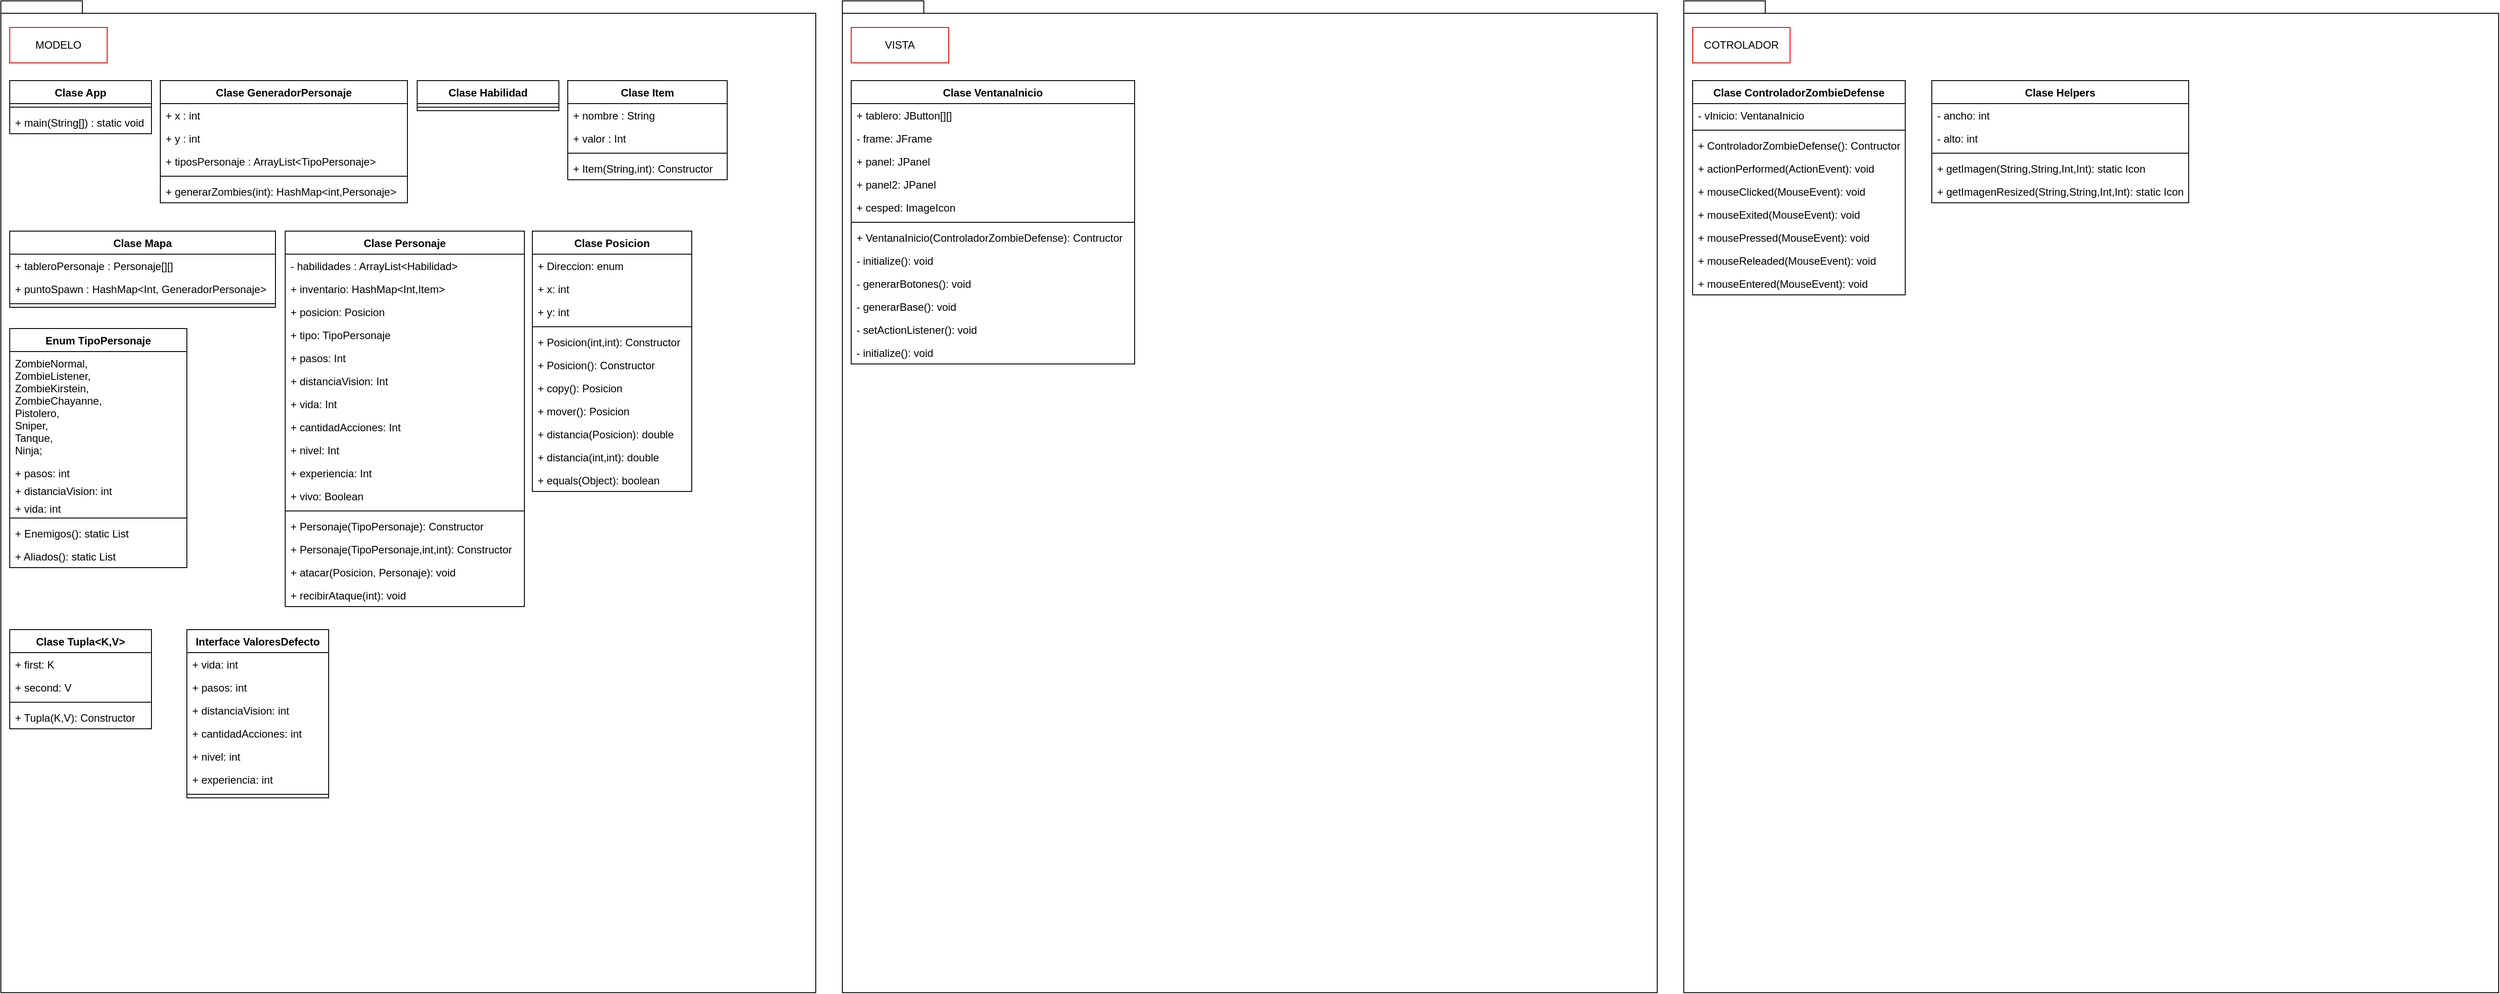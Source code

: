 <mxfile version="13.7.9" type="device"><diagram id="C5RBs43oDa-KdzZeNtuy" name="Page-1"><mxGraphModel dx="2866" dy="1700" grid="1" gridSize="10" guides="1" tooltips="1" connect="1" arrows="1" fold="1" page="1" pageScale="1" pageWidth="827" pageHeight="1169" math="0" shadow="0"><root><mxCell id="WIyWlLk6GJQsqaUBKTNV-0"/><mxCell id="WIyWlLk6GJQsqaUBKTNV-1" parent="WIyWlLk6GJQsqaUBKTNV-0"/><mxCell id="ptAUAmdKDsp45koizGKY-1" value="" style="shape=folder;fontStyle=1;spacingTop=10;tabWidth=40;tabHeight=14;tabPosition=left;html=1;" vertex="1" parent="WIyWlLk6GJQsqaUBKTNV-1"><mxGeometry x="1790" y="40" width="920" height="1120" as="geometry"/></mxCell><mxCell id="ptAUAmdKDsp45koizGKY-100" value="Clase VentanaInicio" style="swimlane;fontStyle=1;align=center;verticalAlign=top;childLayout=stackLayout;horizontal=1;startSize=26;horizontalStack=0;resizeParent=1;resizeParentMax=0;resizeLast=0;collapsible=1;marginBottom=0;" vertex="1" parent="WIyWlLk6GJQsqaUBKTNV-1"><mxGeometry x="1800" y="130" width="320" height="320" as="geometry"/></mxCell><mxCell id="ptAUAmdKDsp45koizGKY-101" value="+ tablero: JButton[][]" style="text;strokeColor=none;fillColor=none;align=left;verticalAlign=top;spacingLeft=4;spacingRight=4;overflow=hidden;rotatable=0;points=[[0,0.5],[1,0.5]];portConstraint=eastwest;" vertex="1" parent="ptAUAmdKDsp45koizGKY-100"><mxGeometry y="26" width="320" height="26" as="geometry"/></mxCell><mxCell id="ptAUAmdKDsp45koizGKY-104" value="- frame: JFrame" style="text;strokeColor=none;fillColor=none;align=left;verticalAlign=top;spacingLeft=4;spacingRight=4;overflow=hidden;rotatable=0;points=[[0,0.5],[1,0.5]];portConstraint=eastwest;" vertex="1" parent="ptAUAmdKDsp45koizGKY-100"><mxGeometry y="52" width="320" height="26" as="geometry"/></mxCell><mxCell id="ptAUAmdKDsp45koizGKY-105" value="+ panel: JPanel" style="text;strokeColor=none;fillColor=none;align=left;verticalAlign=top;spacingLeft=4;spacingRight=4;overflow=hidden;rotatable=0;points=[[0,0.5],[1,0.5]];portConstraint=eastwest;" vertex="1" parent="ptAUAmdKDsp45koizGKY-100"><mxGeometry y="78" width="320" height="26" as="geometry"/></mxCell><mxCell id="ptAUAmdKDsp45koizGKY-107" value="+ panel2: JPanel" style="text;strokeColor=none;fillColor=none;align=left;verticalAlign=top;spacingLeft=4;spacingRight=4;overflow=hidden;rotatable=0;points=[[0,0.5],[1,0.5]];portConstraint=eastwest;" vertex="1" parent="ptAUAmdKDsp45koizGKY-100"><mxGeometry y="104" width="320" height="26" as="geometry"/></mxCell><mxCell id="ptAUAmdKDsp45koizGKY-106" value="+ cesped: ImageIcon" style="text;strokeColor=none;fillColor=none;align=left;verticalAlign=top;spacingLeft=4;spacingRight=4;overflow=hidden;rotatable=0;points=[[0,0.5],[1,0.5]];portConstraint=eastwest;" vertex="1" parent="ptAUAmdKDsp45koizGKY-100"><mxGeometry y="130" width="320" height="26" as="geometry"/></mxCell><mxCell id="ptAUAmdKDsp45koizGKY-102" value="" style="line;strokeWidth=1;fillColor=none;align=left;verticalAlign=middle;spacingTop=-1;spacingLeft=3;spacingRight=3;rotatable=0;labelPosition=right;points=[];portConstraint=eastwest;" vertex="1" parent="ptAUAmdKDsp45koizGKY-100"><mxGeometry y="156" width="320" height="8" as="geometry"/></mxCell><mxCell id="ptAUAmdKDsp45koizGKY-103" value="+ VentanaInicio(ControladorZombieDefense): Contructor" style="text;strokeColor=none;fillColor=none;align=left;verticalAlign=top;spacingLeft=4;spacingRight=4;overflow=hidden;rotatable=0;points=[[0,0.5],[1,0.5]];portConstraint=eastwest;" vertex="1" parent="ptAUAmdKDsp45koizGKY-100"><mxGeometry y="164" width="320" height="26" as="geometry"/></mxCell><mxCell id="ptAUAmdKDsp45koizGKY-108" value="- initialize(): void" style="text;strokeColor=none;fillColor=none;align=left;verticalAlign=top;spacingLeft=4;spacingRight=4;overflow=hidden;rotatable=0;points=[[0,0.5],[1,0.5]];portConstraint=eastwest;" vertex="1" parent="ptAUAmdKDsp45koizGKY-100"><mxGeometry y="190" width="320" height="26" as="geometry"/></mxCell><mxCell id="ptAUAmdKDsp45koizGKY-109" value="- generarBotones(): void" style="text;strokeColor=none;fillColor=none;align=left;verticalAlign=top;spacingLeft=4;spacingRight=4;overflow=hidden;rotatable=0;points=[[0,0.5],[1,0.5]];portConstraint=eastwest;" vertex="1" parent="ptAUAmdKDsp45koizGKY-100"><mxGeometry y="216" width="320" height="26" as="geometry"/></mxCell><mxCell id="ptAUAmdKDsp45koizGKY-111" value="- generarBase(): void" style="text;strokeColor=none;fillColor=none;align=left;verticalAlign=top;spacingLeft=4;spacingRight=4;overflow=hidden;rotatable=0;points=[[0,0.5],[1,0.5]];portConstraint=eastwest;" vertex="1" parent="ptAUAmdKDsp45koizGKY-100"><mxGeometry y="242" width="320" height="26" as="geometry"/></mxCell><mxCell id="ptAUAmdKDsp45koizGKY-112" value="- setActionListener(): void" style="text;strokeColor=none;fillColor=none;align=left;verticalAlign=top;spacingLeft=4;spacingRight=4;overflow=hidden;rotatable=0;points=[[0,0.5],[1,0.5]];portConstraint=eastwest;" vertex="1" parent="ptAUAmdKDsp45koizGKY-100"><mxGeometry y="268" width="320" height="26" as="geometry"/></mxCell><mxCell id="ptAUAmdKDsp45koizGKY-110" value="- initialize(): void" style="text;strokeColor=none;fillColor=none;align=left;verticalAlign=top;spacingLeft=4;spacingRight=4;overflow=hidden;rotatable=0;points=[[0,0.5],[1,0.5]];portConstraint=eastwest;" vertex="1" parent="ptAUAmdKDsp45koizGKY-100"><mxGeometry y="294" width="320" height="26" as="geometry"/></mxCell><mxCell id="ptAUAmdKDsp45koizGKY-2" value="" style="shape=folder;fontStyle=1;spacingTop=10;tabWidth=40;tabHeight=14;tabPosition=left;html=1;" vertex="1" parent="WIyWlLk6GJQsqaUBKTNV-1"><mxGeometry x="2740" y="40" width="920" height="1120" as="geometry"/></mxCell><mxCell id="ptAUAmdKDsp45koizGKY-0" value="" style="shape=folder;fontStyle=1;spacingTop=10;tabWidth=40;tabHeight=14;tabPosition=left;html=1;" vertex="1" parent="WIyWlLk6GJQsqaUBKTNV-1"><mxGeometry x="840" y="40" width="920" height="1120" as="geometry"/></mxCell><mxCell id="ptAUAmdKDsp45koizGKY-3" value="MODELO" style="text;html=1;strokeColor=RED;fillColor=none;align=center;verticalAlign=middle;whiteSpace=wrap;rounded=0;" vertex="1" parent="WIyWlLk6GJQsqaUBKTNV-1"><mxGeometry x="850" y="70" width="110" height="40" as="geometry"/></mxCell><mxCell id="ptAUAmdKDsp45koizGKY-4" value="VISTA" style="text;html=1;strokeColor=RED;fillColor=none;align=center;verticalAlign=middle;whiteSpace=wrap;rounded=0;" vertex="1" parent="WIyWlLk6GJQsqaUBKTNV-1"><mxGeometry x="1800" y="70" width="110" height="40" as="geometry"/></mxCell><mxCell id="ptAUAmdKDsp45koizGKY-5" value="COTROLADOR" style="text;html=1;strokeColor=RED;fillColor=none;align=center;verticalAlign=middle;whiteSpace=wrap;rounded=0;" vertex="1" parent="WIyWlLk6GJQsqaUBKTNV-1"><mxGeometry x="2750" y="70" width="110" height="40" as="geometry"/></mxCell><mxCell id="ptAUAmdKDsp45koizGKY-6" value="Clase App" style="swimlane;fontStyle=1;align=center;verticalAlign=top;childLayout=stackLayout;horizontal=1;startSize=26;horizontalStack=0;resizeParent=1;resizeParentMax=0;resizeLast=0;collapsible=1;marginBottom=0;" vertex="1" parent="WIyWlLk6GJQsqaUBKTNV-1"><mxGeometry x="850" y="130" width="160" height="60" as="geometry"/></mxCell><mxCell id="ptAUAmdKDsp45koizGKY-8" value="" style="line;strokeWidth=1;fillColor=none;align=left;verticalAlign=middle;spacingTop=-1;spacingLeft=3;spacingRight=3;rotatable=0;labelPosition=right;points=[];portConstraint=eastwest;" vertex="1" parent="ptAUAmdKDsp45koizGKY-6"><mxGeometry y="26" width="160" height="8" as="geometry"/></mxCell><mxCell id="ptAUAmdKDsp45koizGKY-9" value="+ main(String[]) : static void" style="text;strokeColor=none;fillColor=none;align=left;verticalAlign=top;spacingLeft=4;spacingRight=4;overflow=hidden;rotatable=0;points=[[0,0.5],[1,0.5]];portConstraint=eastwest;" vertex="1" parent="ptAUAmdKDsp45koizGKY-6"><mxGeometry y="34" width="160" height="26" as="geometry"/></mxCell><mxCell id="ptAUAmdKDsp45koizGKY-10" value="Clase GeneradorPersonaje" style="swimlane;fontStyle=1;align=center;verticalAlign=top;childLayout=stackLayout;horizontal=1;startSize=26;horizontalStack=0;resizeParent=1;resizeParentMax=0;resizeLast=0;collapsible=1;marginBottom=0;" vertex="1" parent="WIyWlLk6GJQsqaUBKTNV-1"><mxGeometry x="1020" y="130" width="279" height="138" as="geometry"/></mxCell><mxCell id="ptAUAmdKDsp45koizGKY-11" value="+ x : int" style="text;strokeColor=none;fillColor=none;align=left;verticalAlign=top;spacingLeft=4;spacingRight=4;overflow=hidden;rotatable=0;points=[[0,0.5],[1,0.5]];portConstraint=eastwest;" vertex="1" parent="ptAUAmdKDsp45koizGKY-10"><mxGeometry y="26" width="279" height="26" as="geometry"/></mxCell><mxCell id="ptAUAmdKDsp45koizGKY-14" value="+ y : int" style="text;strokeColor=none;fillColor=none;align=left;verticalAlign=top;spacingLeft=4;spacingRight=4;overflow=hidden;rotatable=0;points=[[0,0.5],[1,0.5]];portConstraint=eastwest;" vertex="1" parent="ptAUAmdKDsp45koizGKY-10"><mxGeometry y="52" width="279" height="26" as="geometry"/></mxCell><mxCell id="ptAUAmdKDsp45koizGKY-15" value="+ tiposPersonaje : ArrayList&lt;TipoPersonaje&gt;" style="text;strokeColor=none;fillColor=none;align=left;verticalAlign=top;spacingLeft=4;spacingRight=4;overflow=hidden;rotatable=0;points=[[0,0.5],[1,0.5]];portConstraint=eastwest;" vertex="1" parent="ptAUAmdKDsp45koizGKY-10"><mxGeometry y="78" width="279" height="26" as="geometry"/></mxCell><mxCell id="ptAUAmdKDsp45koizGKY-12" value="" style="line;strokeWidth=1;fillColor=none;align=left;verticalAlign=middle;spacingTop=-1;spacingLeft=3;spacingRight=3;rotatable=0;labelPosition=right;points=[];portConstraint=eastwest;" vertex="1" parent="ptAUAmdKDsp45koizGKY-10"><mxGeometry y="104" width="279" height="8" as="geometry"/></mxCell><mxCell id="ptAUAmdKDsp45koizGKY-13" value="+ generarZombies(int): HashMap&lt;int,Personaje&gt;" style="text;strokeColor=none;fillColor=none;align=left;verticalAlign=top;spacingLeft=4;spacingRight=4;overflow=hidden;rotatable=0;points=[[0,0.5],[1,0.5]];portConstraint=eastwest;" vertex="1" parent="ptAUAmdKDsp45koizGKY-10"><mxGeometry y="112" width="279" height="26" as="geometry"/></mxCell><mxCell id="ptAUAmdKDsp45koizGKY-16" value="Clase Habilidad" style="swimlane;fontStyle=1;align=center;verticalAlign=top;childLayout=stackLayout;horizontal=1;startSize=26;horizontalStack=0;resizeParent=1;resizeParentMax=0;resizeLast=0;collapsible=1;marginBottom=0;" vertex="1" parent="WIyWlLk6GJQsqaUBKTNV-1"><mxGeometry x="1310" y="130" width="160" height="34" as="geometry"/></mxCell><mxCell id="ptAUAmdKDsp45koizGKY-18" value="" style="line;strokeWidth=1;fillColor=none;align=left;verticalAlign=middle;spacingTop=-1;spacingLeft=3;spacingRight=3;rotatable=0;labelPosition=right;points=[];portConstraint=eastwest;" vertex="1" parent="ptAUAmdKDsp45koizGKY-16"><mxGeometry y="26" width="160" height="8" as="geometry"/></mxCell><mxCell id="ptAUAmdKDsp45koizGKY-20" value="Clase Item" style="swimlane;fontStyle=1;align=center;verticalAlign=top;childLayout=stackLayout;horizontal=1;startSize=26;horizontalStack=0;resizeParent=1;resizeParentMax=0;resizeLast=0;collapsible=1;marginBottom=0;" vertex="1" parent="WIyWlLk6GJQsqaUBKTNV-1"><mxGeometry x="1480" y="130" width="180" height="112" as="geometry"/></mxCell><mxCell id="ptAUAmdKDsp45koizGKY-21" value="+ nombre : String" style="text;strokeColor=none;fillColor=none;align=left;verticalAlign=top;spacingLeft=4;spacingRight=4;overflow=hidden;rotatable=0;points=[[0,0.5],[1,0.5]];portConstraint=eastwest;" vertex="1" parent="ptAUAmdKDsp45koizGKY-20"><mxGeometry y="26" width="180" height="26" as="geometry"/></mxCell><mxCell id="ptAUAmdKDsp45koizGKY-24" value="+ valor : Int" style="text;strokeColor=none;fillColor=none;align=left;verticalAlign=top;spacingLeft=4;spacingRight=4;overflow=hidden;rotatable=0;points=[[0,0.5],[1,0.5]];portConstraint=eastwest;" vertex="1" parent="ptAUAmdKDsp45koizGKY-20"><mxGeometry y="52" width="180" height="26" as="geometry"/></mxCell><mxCell id="ptAUAmdKDsp45koizGKY-22" value="" style="line;strokeWidth=1;fillColor=none;align=left;verticalAlign=middle;spacingTop=-1;spacingLeft=3;spacingRight=3;rotatable=0;labelPosition=right;points=[];portConstraint=eastwest;" vertex="1" parent="ptAUAmdKDsp45koizGKY-20"><mxGeometry y="78" width="180" height="8" as="geometry"/></mxCell><mxCell id="ptAUAmdKDsp45koizGKY-23" value="+ Item(String,int): Constructor" style="text;strokeColor=none;fillColor=none;align=left;verticalAlign=top;spacingLeft=4;spacingRight=4;overflow=hidden;rotatable=0;points=[[0,0.5],[1,0.5]];portConstraint=eastwest;" vertex="1" parent="ptAUAmdKDsp45koizGKY-20"><mxGeometry y="86" width="180" height="26" as="geometry"/></mxCell><mxCell id="ptAUAmdKDsp45koizGKY-26" value="Clase Mapa" style="swimlane;fontStyle=1;align=center;verticalAlign=top;childLayout=stackLayout;horizontal=1;startSize=26;horizontalStack=0;resizeParent=1;resizeParentMax=0;resizeLast=0;collapsible=1;marginBottom=0;" vertex="1" parent="WIyWlLk6GJQsqaUBKTNV-1"><mxGeometry x="850" y="300" width="300" height="86" as="geometry"/></mxCell><mxCell id="ptAUAmdKDsp45koizGKY-27" value="+ tableroPersonaje : Personaje[][]" style="text;strokeColor=none;fillColor=none;align=left;verticalAlign=top;spacingLeft=4;spacingRight=4;overflow=hidden;rotatable=0;points=[[0,0.5],[1,0.5]];portConstraint=eastwest;" vertex="1" parent="ptAUAmdKDsp45koizGKY-26"><mxGeometry y="26" width="300" height="26" as="geometry"/></mxCell><mxCell id="ptAUAmdKDsp45koizGKY-30" value="+ puntoSpawn : HashMap&lt;Int, GeneradorPersonaje&gt;" style="text;strokeColor=none;fillColor=none;align=left;verticalAlign=top;spacingLeft=4;spacingRight=4;overflow=hidden;rotatable=0;points=[[0,0.5],[1,0.5]];portConstraint=eastwest;" vertex="1" parent="ptAUAmdKDsp45koizGKY-26"><mxGeometry y="52" width="300" height="26" as="geometry"/></mxCell><mxCell id="ptAUAmdKDsp45koizGKY-28" value="" style="line;strokeWidth=1;fillColor=none;align=left;verticalAlign=middle;spacingTop=-1;spacingLeft=3;spacingRight=3;rotatable=0;labelPosition=right;points=[];portConstraint=eastwest;" vertex="1" parent="ptAUAmdKDsp45koizGKY-26"><mxGeometry y="78" width="300" height="8" as="geometry"/></mxCell><mxCell id="ptAUAmdKDsp45koizGKY-31" value="Clase Personaje" style="swimlane;fontStyle=1;align=center;verticalAlign=top;childLayout=stackLayout;horizontal=1;startSize=26;horizontalStack=0;resizeParent=1;resizeParentMax=0;resizeLast=0;collapsible=1;marginBottom=0;" vertex="1" parent="WIyWlLk6GJQsqaUBKTNV-1"><mxGeometry x="1161" y="300" width="270" height="424" as="geometry"/></mxCell><mxCell id="ptAUAmdKDsp45koizGKY-32" value="- habilidades : ArrayList&lt;Habilidad&gt;" style="text;strokeColor=none;fillColor=none;align=left;verticalAlign=top;spacingLeft=4;spacingRight=4;overflow=hidden;rotatable=0;points=[[0,0.5],[1,0.5]];portConstraint=eastwest;" vertex="1" parent="ptAUAmdKDsp45koizGKY-31"><mxGeometry y="26" width="270" height="26" as="geometry"/></mxCell><mxCell id="ptAUAmdKDsp45koizGKY-35" value="+ inventario: HashMap&lt;Int,Item&gt;" style="text;strokeColor=none;fillColor=none;align=left;verticalAlign=top;spacingLeft=4;spacingRight=4;overflow=hidden;rotatable=0;points=[[0,0.5],[1,0.5]];portConstraint=eastwest;" vertex="1" parent="ptAUAmdKDsp45koizGKY-31"><mxGeometry y="52" width="270" height="26" as="geometry"/></mxCell><mxCell id="ptAUAmdKDsp45koizGKY-36" value="+ posicion: Posicion" style="text;strokeColor=none;fillColor=none;align=left;verticalAlign=top;spacingLeft=4;spacingRight=4;overflow=hidden;rotatable=0;points=[[0,0.5],[1,0.5]];portConstraint=eastwest;" vertex="1" parent="ptAUAmdKDsp45koizGKY-31"><mxGeometry y="78" width="270" height="26" as="geometry"/></mxCell><mxCell id="ptAUAmdKDsp45koizGKY-37" value="+ tipo: TipoPersonaje" style="text;strokeColor=none;fillColor=none;align=left;verticalAlign=top;spacingLeft=4;spacingRight=4;overflow=hidden;rotatable=0;points=[[0,0.5],[1,0.5]];portConstraint=eastwest;" vertex="1" parent="ptAUAmdKDsp45koizGKY-31"><mxGeometry y="104" width="270" height="26" as="geometry"/></mxCell><mxCell id="ptAUAmdKDsp45koizGKY-38" value="+ pasos: Int" style="text;strokeColor=none;fillColor=none;align=left;verticalAlign=top;spacingLeft=4;spacingRight=4;overflow=hidden;rotatable=0;points=[[0,0.5],[1,0.5]];portConstraint=eastwest;" vertex="1" parent="ptAUAmdKDsp45koizGKY-31"><mxGeometry y="130" width="270" height="26" as="geometry"/></mxCell><mxCell id="ptAUAmdKDsp45koizGKY-41" value="+ distanciaVision: Int" style="text;strokeColor=none;fillColor=none;align=left;verticalAlign=top;spacingLeft=4;spacingRight=4;overflow=hidden;rotatable=0;points=[[0,0.5],[1,0.5]];portConstraint=eastwest;" vertex="1" parent="ptAUAmdKDsp45koizGKY-31"><mxGeometry y="156" width="270" height="26" as="geometry"/></mxCell><mxCell id="ptAUAmdKDsp45koizGKY-42" value="+ vida: Int" style="text;strokeColor=none;fillColor=none;align=left;verticalAlign=top;spacingLeft=4;spacingRight=4;overflow=hidden;rotatable=0;points=[[0,0.5],[1,0.5]];portConstraint=eastwest;" vertex="1" parent="ptAUAmdKDsp45koizGKY-31"><mxGeometry y="182" width="270" height="26" as="geometry"/></mxCell><mxCell id="ptAUAmdKDsp45koizGKY-43" value="+ cantidadAcciones: Int" style="text;strokeColor=none;fillColor=none;align=left;verticalAlign=top;spacingLeft=4;spacingRight=4;overflow=hidden;rotatable=0;points=[[0,0.5],[1,0.5]];portConstraint=eastwest;" vertex="1" parent="ptAUAmdKDsp45koizGKY-31"><mxGeometry y="208" width="270" height="26" as="geometry"/></mxCell><mxCell id="ptAUAmdKDsp45koizGKY-44" value="+ nivel: Int" style="text;strokeColor=none;fillColor=none;align=left;verticalAlign=top;spacingLeft=4;spacingRight=4;overflow=hidden;rotatable=0;points=[[0,0.5],[1,0.5]];portConstraint=eastwest;" vertex="1" parent="ptAUAmdKDsp45koizGKY-31"><mxGeometry y="234" width="270" height="26" as="geometry"/></mxCell><mxCell id="ptAUAmdKDsp45koizGKY-45" value="+ experiencia: Int" style="text;strokeColor=none;fillColor=none;align=left;verticalAlign=top;spacingLeft=4;spacingRight=4;overflow=hidden;rotatable=0;points=[[0,0.5],[1,0.5]];portConstraint=eastwest;" vertex="1" parent="ptAUAmdKDsp45koizGKY-31"><mxGeometry y="260" width="270" height="26" as="geometry"/></mxCell><mxCell id="ptAUAmdKDsp45koizGKY-39" value="+ vivo: Boolean" style="text;strokeColor=none;fillColor=none;align=left;verticalAlign=top;spacingLeft=4;spacingRight=4;overflow=hidden;rotatable=0;points=[[0,0.5],[1,0.5]];portConstraint=eastwest;" vertex="1" parent="ptAUAmdKDsp45koizGKY-31"><mxGeometry y="286" width="270" height="26" as="geometry"/></mxCell><mxCell id="ptAUAmdKDsp45koizGKY-33" value="" style="line;strokeWidth=1;fillColor=none;align=left;verticalAlign=middle;spacingTop=-1;spacingLeft=3;spacingRight=3;rotatable=0;labelPosition=right;points=[];portConstraint=eastwest;" vertex="1" parent="ptAUAmdKDsp45koizGKY-31"><mxGeometry y="312" width="270" height="8" as="geometry"/></mxCell><mxCell id="ptAUAmdKDsp45koizGKY-34" value="+ Personaje(TipoPersonaje): Constructor" style="text;strokeColor=none;fillColor=none;align=left;verticalAlign=top;spacingLeft=4;spacingRight=4;overflow=hidden;rotatable=0;points=[[0,0.5],[1,0.5]];portConstraint=eastwest;" vertex="1" parent="ptAUAmdKDsp45koizGKY-31"><mxGeometry y="320" width="270" height="26" as="geometry"/></mxCell><mxCell id="ptAUAmdKDsp45koizGKY-46" value="+ Personaje(TipoPersonaje,int,int): Constructor" style="text;strokeColor=none;fillColor=none;align=left;verticalAlign=top;spacingLeft=4;spacingRight=4;overflow=hidden;rotatable=0;points=[[0,0.5],[1,0.5]];portConstraint=eastwest;" vertex="1" parent="ptAUAmdKDsp45koizGKY-31"><mxGeometry y="346" width="270" height="26" as="geometry"/></mxCell><mxCell id="ptAUAmdKDsp45koizGKY-47" value="+ atacar(Posicion, Personaje): void" style="text;strokeColor=none;fillColor=none;align=left;verticalAlign=top;spacingLeft=4;spacingRight=4;overflow=hidden;rotatable=0;points=[[0,0.5],[1,0.5]];portConstraint=eastwest;" vertex="1" parent="ptAUAmdKDsp45koizGKY-31"><mxGeometry y="372" width="270" height="26" as="geometry"/></mxCell><mxCell id="ptAUAmdKDsp45koizGKY-48" value="+ recibirAtaque(int): void" style="text;strokeColor=none;fillColor=none;align=left;verticalAlign=top;spacingLeft=4;spacingRight=4;overflow=hidden;rotatable=0;points=[[0,0.5],[1,0.5]];portConstraint=eastwest;" vertex="1" parent="ptAUAmdKDsp45koizGKY-31"><mxGeometry y="398" width="270" height="26" as="geometry"/></mxCell><mxCell id="ptAUAmdKDsp45koizGKY-49" value="Clase Posicion" style="swimlane;fontStyle=1;align=center;verticalAlign=top;childLayout=stackLayout;horizontal=1;startSize=26;horizontalStack=0;resizeParent=1;resizeParentMax=0;resizeLast=0;collapsible=1;marginBottom=0;" vertex="1" parent="WIyWlLk6GJQsqaUBKTNV-1"><mxGeometry x="1440" y="300" width="180" height="294" as="geometry"/></mxCell><mxCell id="ptAUAmdKDsp45koizGKY-50" value="+ Direccion: enum" style="text;strokeColor=none;fillColor=none;align=left;verticalAlign=top;spacingLeft=4;spacingRight=4;overflow=hidden;rotatable=0;points=[[0,0.5],[1,0.5]];portConstraint=eastwest;" vertex="1" parent="ptAUAmdKDsp45koizGKY-49"><mxGeometry y="26" width="180" height="26" as="geometry"/></mxCell><mxCell id="ptAUAmdKDsp45koizGKY-54" value="+ x: int" style="text;strokeColor=none;fillColor=none;align=left;verticalAlign=top;spacingLeft=4;spacingRight=4;overflow=hidden;rotatable=0;points=[[0,0.5],[1,0.5]];portConstraint=eastwest;" vertex="1" parent="ptAUAmdKDsp45koizGKY-49"><mxGeometry y="52" width="180" height="26" as="geometry"/></mxCell><mxCell id="ptAUAmdKDsp45koizGKY-55" value="+ y: int" style="text;strokeColor=none;fillColor=none;align=left;verticalAlign=top;spacingLeft=4;spacingRight=4;overflow=hidden;rotatable=0;points=[[0,0.5],[1,0.5]];portConstraint=eastwest;" vertex="1" parent="ptAUAmdKDsp45koizGKY-49"><mxGeometry y="78" width="180" height="26" as="geometry"/></mxCell><mxCell id="ptAUAmdKDsp45koizGKY-51" value="" style="line;strokeWidth=1;fillColor=none;align=left;verticalAlign=middle;spacingTop=-1;spacingLeft=3;spacingRight=3;rotatable=0;labelPosition=right;points=[];portConstraint=eastwest;" vertex="1" parent="ptAUAmdKDsp45koizGKY-49"><mxGeometry y="104" width="180" height="8" as="geometry"/></mxCell><mxCell id="ptAUAmdKDsp45koizGKY-52" value="+ Posicion(int,int): Constructor" style="text;strokeColor=none;fillColor=none;align=left;verticalAlign=top;spacingLeft=4;spacingRight=4;overflow=hidden;rotatable=0;points=[[0,0.5],[1,0.5]];portConstraint=eastwest;" vertex="1" parent="ptAUAmdKDsp45koizGKY-49"><mxGeometry y="112" width="180" height="26" as="geometry"/></mxCell><mxCell id="ptAUAmdKDsp45koizGKY-56" value="+ Posicion(): Constructor" style="text;strokeColor=none;fillColor=none;align=left;verticalAlign=top;spacingLeft=4;spacingRight=4;overflow=hidden;rotatable=0;points=[[0,0.5],[1,0.5]];portConstraint=eastwest;" vertex="1" parent="ptAUAmdKDsp45koizGKY-49"><mxGeometry y="138" width="180" height="26" as="geometry"/></mxCell><mxCell id="ptAUAmdKDsp45koizGKY-57" value="+ copy(): Posicion" style="text;strokeColor=none;fillColor=none;align=left;verticalAlign=top;spacingLeft=4;spacingRight=4;overflow=hidden;rotatable=0;points=[[0,0.5],[1,0.5]];portConstraint=eastwest;" vertex="1" parent="ptAUAmdKDsp45koizGKY-49"><mxGeometry y="164" width="180" height="26" as="geometry"/></mxCell><mxCell id="ptAUAmdKDsp45koizGKY-58" value="+ mover(): Posicion" style="text;strokeColor=none;fillColor=none;align=left;verticalAlign=top;spacingLeft=4;spacingRight=4;overflow=hidden;rotatable=0;points=[[0,0.5],[1,0.5]];portConstraint=eastwest;" vertex="1" parent="ptAUAmdKDsp45koizGKY-49"><mxGeometry y="190" width="180" height="26" as="geometry"/></mxCell><mxCell id="ptAUAmdKDsp45koizGKY-59" value="+ distancia(Posicion): double" style="text;strokeColor=none;fillColor=none;align=left;verticalAlign=top;spacingLeft=4;spacingRight=4;overflow=hidden;rotatable=0;points=[[0,0.5],[1,0.5]];portConstraint=eastwest;" vertex="1" parent="ptAUAmdKDsp45koizGKY-49"><mxGeometry y="216" width="180" height="26" as="geometry"/></mxCell><mxCell id="ptAUAmdKDsp45koizGKY-60" value="+ distancia(int,int): double" style="text;strokeColor=none;fillColor=none;align=left;verticalAlign=top;spacingLeft=4;spacingRight=4;overflow=hidden;rotatable=0;points=[[0,0.5],[1,0.5]];portConstraint=eastwest;" vertex="1" parent="ptAUAmdKDsp45koizGKY-49"><mxGeometry y="242" width="180" height="26" as="geometry"/></mxCell><mxCell id="ptAUAmdKDsp45koizGKY-61" value="+ equals(Object): boolean" style="text;strokeColor=none;fillColor=none;align=left;verticalAlign=top;spacingLeft=4;spacingRight=4;overflow=hidden;rotatable=0;points=[[0,0.5],[1,0.5]];portConstraint=eastwest;" vertex="1" parent="ptAUAmdKDsp45koizGKY-49"><mxGeometry y="268" width="180" height="26" as="geometry"/></mxCell><mxCell id="ptAUAmdKDsp45koizGKY-62" value="Enum TipoPersonaje" style="swimlane;fontStyle=1;align=center;verticalAlign=top;childLayout=stackLayout;horizontal=1;startSize=26;horizontalStack=0;resizeParent=1;resizeParentMax=0;resizeLast=0;collapsible=1;marginBottom=0;" vertex="1" parent="WIyWlLk6GJQsqaUBKTNV-1"><mxGeometry x="850" y="410" width="200" height="270" as="geometry"/></mxCell><mxCell id="ptAUAmdKDsp45koizGKY-63" value="ZombieNormal,&#10;&#9;ZombieListener,&#10;&#9;ZombieKirstein,&#10;&#9;ZombieChayanne,&#10;&#9;Pistolero,&#10;&#9;Sniper,&#10;&#9;Tanque,&#10;&#9;Ninja;&#10;&#10;" style="text;strokeColor=none;fillColor=none;align=left;verticalAlign=top;spacingLeft=4;spacingRight=4;overflow=hidden;rotatable=0;points=[[0,0.5],[1,0.5]];portConstraint=eastwest;" vertex="1" parent="ptAUAmdKDsp45koizGKY-62"><mxGeometry y="26" width="200" height="124" as="geometry"/></mxCell><mxCell id="ptAUAmdKDsp45koizGKY-66" value="+ pasos: int" style="text;strokeColor=none;fillColor=none;align=left;verticalAlign=top;spacingLeft=4;spacingRight=4;overflow=hidden;rotatable=0;points=[[0,0.5],[1,0.5]];portConstraint=eastwest;" vertex="1" parent="ptAUAmdKDsp45koizGKY-62"><mxGeometry y="150" width="200" height="20" as="geometry"/></mxCell><mxCell id="ptAUAmdKDsp45koizGKY-67" value="+ distanciaVision: int" style="text;strokeColor=none;fillColor=none;align=left;verticalAlign=top;spacingLeft=4;spacingRight=4;overflow=hidden;rotatable=0;points=[[0,0.5],[1,0.5]];portConstraint=eastwest;" vertex="1" parent="ptAUAmdKDsp45koizGKY-62"><mxGeometry y="170" width="200" height="20" as="geometry"/></mxCell><mxCell id="ptAUAmdKDsp45koizGKY-68" value="+ vida: int" style="text;strokeColor=none;fillColor=none;align=left;verticalAlign=top;spacingLeft=4;spacingRight=4;overflow=hidden;rotatable=0;points=[[0,0.5],[1,0.5]];portConstraint=eastwest;" vertex="1" parent="ptAUAmdKDsp45koizGKY-62"><mxGeometry y="190" width="200" height="20" as="geometry"/></mxCell><mxCell id="ptAUAmdKDsp45koizGKY-64" value="" style="line;strokeWidth=1;fillColor=none;align=left;verticalAlign=middle;spacingTop=-1;spacingLeft=3;spacingRight=3;rotatable=0;labelPosition=right;points=[];portConstraint=eastwest;" vertex="1" parent="ptAUAmdKDsp45koizGKY-62"><mxGeometry y="210" width="200" height="8" as="geometry"/></mxCell><mxCell id="ptAUAmdKDsp45koizGKY-65" value="+ Enemigos(): static List" style="text;strokeColor=none;fillColor=none;align=left;verticalAlign=top;spacingLeft=4;spacingRight=4;overflow=hidden;rotatable=0;points=[[0,0.5],[1,0.5]];portConstraint=eastwest;" vertex="1" parent="ptAUAmdKDsp45koizGKY-62"><mxGeometry y="218" width="200" height="26" as="geometry"/></mxCell><mxCell id="ptAUAmdKDsp45koizGKY-69" value="+ Aliados(): static List" style="text;strokeColor=none;fillColor=none;align=left;verticalAlign=top;spacingLeft=4;spacingRight=4;overflow=hidden;rotatable=0;points=[[0,0.5],[1,0.5]];portConstraint=eastwest;" vertex="1" parent="ptAUAmdKDsp45koizGKY-62"><mxGeometry y="244" width="200" height="26" as="geometry"/></mxCell><mxCell id="ptAUAmdKDsp45koizGKY-75" value="Interface ValoresDefecto" style="swimlane;fontStyle=1;align=center;verticalAlign=top;childLayout=stackLayout;horizontal=1;startSize=26;horizontalStack=0;resizeParent=1;resizeParentMax=0;resizeLast=0;collapsible=1;marginBottom=0;" vertex="1" parent="WIyWlLk6GJQsqaUBKTNV-1"><mxGeometry x="1050" y="750" width="160" height="190" as="geometry"/></mxCell><mxCell id="ptAUAmdKDsp45koizGKY-76" value="+ vida: int" style="text;strokeColor=none;fillColor=none;align=left;verticalAlign=top;spacingLeft=4;spacingRight=4;overflow=hidden;rotatable=0;points=[[0,0.5],[1,0.5]];portConstraint=eastwest;" vertex="1" parent="ptAUAmdKDsp45koizGKY-75"><mxGeometry y="26" width="160" height="26" as="geometry"/></mxCell><mxCell id="ptAUAmdKDsp45koizGKY-81" value="+ pasos: int" style="text;strokeColor=none;fillColor=none;align=left;verticalAlign=top;spacingLeft=4;spacingRight=4;overflow=hidden;rotatable=0;points=[[0,0.5],[1,0.5]];portConstraint=eastwest;" vertex="1" parent="ptAUAmdKDsp45koizGKY-75"><mxGeometry y="52" width="160" height="26" as="geometry"/></mxCell><mxCell id="ptAUAmdKDsp45koizGKY-82" value="+ distanciaVision: int" style="text;strokeColor=none;fillColor=none;align=left;verticalAlign=top;spacingLeft=4;spacingRight=4;overflow=hidden;rotatable=0;points=[[0,0.5],[1,0.5]];portConstraint=eastwest;" vertex="1" parent="ptAUAmdKDsp45koizGKY-75"><mxGeometry y="78" width="160" height="26" as="geometry"/></mxCell><mxCell id="ptAUAmdKDsp45koizGKY-83" value="+ cantidadAcciones: int" style="text;strokeColor=none;fillColor=none;align=left;verticalAlign=top;spacingLeft=4;spacingRight=4;overflow=hidden;rotatable=0;points=[[0,0.5],[1,0.5]];portConstraint=eastwest;" vertex="1" parent="ptAUAmdKDsp45koizGKY-75"><mxGeometry y="104" width="160" height="26" as="geometry"/></mxCell><mxCell id="ptAUAmdKDsp45koizGKY-80" value="+ nivel: int" style="text;strokeColor=none;fillColor=none;align=left;verticalAlign=top;spacingLeft=4;spacingRight=4;overflow=hidden;rotatable=0;points=[[0,0.5],[1,0.5]];portConstraint=eastwest;" vertex="1" parent="ptAUAmdKDsp45koizGKY-75"><mxGeometry y="130" width="160" height="26" as="geometry"/></mxCell><mxCell id="ptAUAmdKDsp45koizGKY-79" value="+ experiencia: int" style="text;strokeColor=none;fillColor=none;align=left;verticalAlign=top;spacingLeft=4;spacingRight=4;overflow=hidden;rotatable=0;points=[[0,0.5],[1,0.5]];portConstraint=eastwest;" vertex="1" parent="ptAUAmdKDsp45koizGKY-75"><mxGeometry y="156" width="160" height="26" as="geometry"/></mxCell><mxCell id="ptAUAmdKDsp45koizGKY-77" value="" style="line;strokeWidth=1;fillColor=none;align=left;verticalAlign=middle;spacingTop=-1;spacingLeft=3;spacingRight=3;rotatable=0;labelPosition=right;points=[];portConstraint=eastwest;" vertex="1" parent="ptAUAmdKDsp45koizGKY-75"><mxGeometry y="182" width="160" height="8" as="geometry"/></mxCell><mxCell id="ptAUAmdKDsp45koizGKY-70" value="Clase Tupla&lt;K,V&gt;" style="swimlane;fontStyle=1;align=center;verticalAlign=top;childLayout=stackLayout;horizontal=1;startSize=26;horizontalStack=0;resizeParent=1;resizeParentMax=0;resizeLast=0;collapsible=1;marginBottom=0;" vertex="1" parent="WIyWlLk6GJQsqaUBKTNV-1"><mxGeometry x="850" y="750" width="160" height="112" as="geometry"/></mxCell><mxCell id="ptAUAmdKDsp45koizGKY-71" value="+ first: K" style="text;strokeColor=none;fillColor=none;align=left;verticalAlign=top;spacingLeft=4;spacingRight=4;overflow=hidden;rotatable=0;points=[[0,0.5],[1,0.5]];portConstraint=eastwest;" vertex="1" parent="ptAUAmdKDsp45koizGKY-70"><mxGeometry y="26" width="160" height="26" as="geometry"/></mxCell><mxCell id="ptAUAmdKDsp45koizGKY-74" value="+ second: V" style="text;strokeColor=none;fillColor=none;align=left;verticalAlign=top;spacingLeft=4;spacingRight=4;overflow=hidden;rotatable=0;points=[[0,0.5],[1,0.5]];portConstraint=eastwest;" vertex="1" parent="ptAUAmdKDsp45koizGKY-70"><mxGeometry y="52" width="160" height="26" as="geometry"/></mxCell><mxCell id="ptAUAmdKDsp45koizGKY-72" value="" style="line;strokeWidth=1;fillColor=none;align=left;verticalAlign=middle;spacingTop=-1;spacingLeft=3;spacingRight=3;rotatable=0;labelPosition=right;points=[];portConstraint=eastwest;" vertex="1" parent="ptAUAmdKDsp45koizGKY-70"><mxGeometry y="78" width="160" height="8" as="geometry"/></mxCell><mxCell id="ptAUAmdKDsp45koizGKY-73" value="+ Tupla(K,V): Constructor" style="text;strokeColor=none;fillColor=none;align=left;verticalAlign=top;spacingLeft=4;spacingRight=4;overflow=hidden;rotatable=0;points=[[0,0.5],[1,0.5]];portConstraint=eastwest;" vertex="1" parent="ptAUAmdKDsp45koizGKY-70"><mxGeometry y="86" width="160" height="26" as="geometry"/></mxCell><mxCell id="ptAUAmdKDsp45koizGKY-84" value="Clase ControladorZombieDefense" style="swimlane;fontStyle=1;align=center;verticalAlign=top;childLayout=stackLayout;horizontal=1;startSize=26;horizontalStack=0;resizeParent=1;resizeParentMax=0;resizeLast=0;collapsible=1;marginBottom=0;" vertex="1" parent="WIyWlLk6GJQsqaUBKTNV-1"><mxGeometry x="2750" y="130" width="240" height="242" as="geometry"/></mxCell><mxCell id="ptAUAmdKDsp45koizGKY-85" value="- vInicio: VentanaInicio" style="text;strokeColor=none;fillColor=none;align=left;verticalAlign=top;spacingLeft=4;spacingRight=4;overflow=hidden;rotatable=0;points=[[0,0.5],[1,0.5]];portConstraint=eastwest;" vertex="1" parent="ptAUAmdKDsp45koizGKY-84"><mxGeometry y="26" width="240" height="26" as="geometry"/></mxCell><mxCell id="ptAUAmdKDsp45koizGKY-86" value="" style="line;strokeWidth=1;fillColor=none;align=left;verticalAlign=middle;spacingTop=-1;spacingLeft=3;spacingRight=3;rotatable=0;labelPosition=right;points=[];portConstraint=eastwest;" vertex="1" parent="ptAUAmdKDsp45koizGKY-84"><mxGeometry y="52" width="240" height="8" as="geometry"/></mxCell><mxCell id="ptAUAmdKDsp45koizGKY-87" value="+ ControladorZombieDefense(): Contructor" style="text;strokeColor=none;fillColor=none;align=left;verticalAlign=top;spacingLeft=4;spacingRight=4;overflow=hidden;rotatable=0;points=[[0,0.5],[1,0.5]];portConstraint=eastwest;" vertex="1" parent="ptAUAmdKDsp45koizGKY-84"><mxGeometry y="60" width="240" height="26" as="geometry"/></mxCell><mxCell id="ptAUAmdKDsp45koizGKY-88" value="+ actionPerformed(ActionEvent): void" style="text;strokeColor=none;fillColor=none;align=left;verticalAlign=top;spacingLeft=4;spacingRight=4;overflow=hidden;rotatable=0;points=[[0,0.5],[1,0.5]];portConstraint=eastwest;" vertex="1" parent="ptAUAmdKDsp45koizGKY-84"><mxGeometry y="86" width="240" height="26" as="geometry"/></mxCell><mxCell id="ptAUAmdKDsp45koizGKY-89" value="+ mouseClicked(MouseEvent): void" style="text;strokeColor=none;fillColor=none;align=left;verticalAlign=top;spacingLeft=4;spacingRight=4;overflow=hidden;rotatable=0;points=[[0,0.5],[1,0.5]];portConstraint=eastwest;" vertex="1" parent="ptAUAmdKDsp45koizGKY-84"><mxGeometry y="112" width="240" height="26" as="geometry"/></mxCell><mxCell id="ptAUAmdKDsp45koizGKY-91" value="+ mouseExited(MouseEvent): void" style="text;strokeColor=none;fillColor=none;align=left;verticalAlign=top;spacingLeft=4;spacingRight=4;overflow=hidden;rotatable=0;points=[[0,0.5],[1,0.5]];portConstraint=eastwest;" vertex="1" parent="ptAUAmdKDsp45koizGKY-84"><mxGeometry y="138" width="240" height="26" as="geometry"/></mxCell><mxCell id="ptAUAmdKDsp45koizGKY-92" value="+ mousePressed(MouseEvent): void" style="text;strokeColor=none;fillColor=none;align=left;verticalAlign=top;spacingLeft=4;spacingRight=4;overflow=hidden;rotatable=0;points=[[0,0.5],[1,0.5]];portConstraint=eastwest;" vertex="1" parent="ptAUAmdKDsp45koizGKY-84"><mxGeometry y="164" width="240" height="26" as="geometry"/></mxCell><mxCell id="ptAUAmdKDsp45koizGKY-93" value="+ mouseReleaded(MouseEvent): void" style="text;strokeColor=none;fillColor=none;align=left;verticalAlign=top;spacingLeft=4;spacingRight=4;overflow=hidden;rotatable=0;points=[[0,0.5],[1,0.5]];portConstraint=eastwest;" vertex="1" parent="ptAUAmdKDsp45koizGKY-84"><mxGeometry y="190" width="240" height="26" as="geometry"/></mxCell><mxCell id="ptAUAmdKDsp45koizGKY-90" value="+ mouseEntered(MouseEvent): void" style="text;strokeColor=none;fillColor=none;align=left;verticalAlign=top;spacingLeft=4;spacingRight=4;overflow=hidden;rotatable=0;points=[[0,0.5],[1,0.5]];portConstraint=eastwest;" vertex="1" parent="ptAUAmdKDsp45koizGKY-84"><mxGeometry y="216" width="240" height="26" as="geometry"/></mxCell><mxCell id="ptAUAmdKDsp45koizGKY-94" value="Clase Helpers" style="swimlane;fontStyle=1;align=center;verticalAlign=top;childLayout=stackLayout;horizontal=1;startSize=26;horizontalStack=0;resizeParent=1;resizeParentMax=0;resizeLast=0;collapsible=1;marginBottom=0;" vertex="1" parent="WIyWlLk6GJQsqaUBKTNV-1"><mxGeometry x="3020" y="130" width="290" height="138" as="geometry"/></mxCell><mxCell id="ptAUAmdKDsp45koizGKY-95" value="- ancho: int" style="text;strokeColor=none;fillColor=none;align=left;verticalAlign=top;spacingLeft=4;spacingRight=4;overflow=hidden;rotatable=0;points=[[0,0.5],[1,0.5]];portConstraint=eastwest;" vertex="1" parent="ptAUAmdKDsp45koizGKY-94"><mxGeometry y="26" width="290" height="26" as="geometry"/></mxCell><mxCell id="ptAUAmdKDsp45koizGKY-98" value="- alto: int" style="text;strokeColor=none;fillColor=none;align=left;verticalAlign=top;spacingLeft=4;spacingRight=4;overflow=hidden;rotatable=0;points=[[0,0.5],[1,0.5]];portConstraint=eastwest;" vertex="1" parent="ptAUAmdKDsp45koizGKY-94"><mxGeometry y="52" width="290" height="26" as="geometry"/></mxCell><mxCell id="ptAUAmdKDsp45koizGKY-96" value="" style="line;strokeWidth=1;fillColor=none;align=left;verticalAlign=middle;spacingTop=-1;spacingLeft=3;spacingRight=3;rotatable=0;labelPosition=right;points=[];portConstraint=eastwest;" vertex="1" parent="ptAUAmdKDsp45koizGKY-94"><mxGeometry y="78" width="290" height="8" as="geometry"/></mxCell><mxCell id="ptAUAmdKDsp45koizGKY-97" value="+ getImagen(String,String,Int,Int): static Icon" style="text;strokeColor=none;fillColor=none;align=left;verticalAlign=top;spacingLeft=4;spacingRight=4;overflow=hidden;rotatable=0;points=[[0,0.5],[1,0.5]];portConstraint=eastwest;" vertex="1" parent="ptAUAmdKDsp45koizGKY-94"><mxGeometry y="86" width="290" height="26" as="geometry"/></mxCell><mxCell id="ptAUAmdKDsp45koizGKY-99" value="+ getImagenResized(String,String,Int,Int): static Icon" style="text;strokeColor=none;fillColor=none;align=left;verticalAlign=top;spacingLeft=4;spacingRight=4;overflow=hidden;rotatable=0;points=[[0,0.5],[1,0.5]];portConstraint=eastwest;" vertex="1" parent="ptAUAmdKDsp45koizGKY-94"><mxGeometry y="112" width="290" height="26" as="geometry"/></mxCell></root></mxGraphModel></diagram></mxfile>